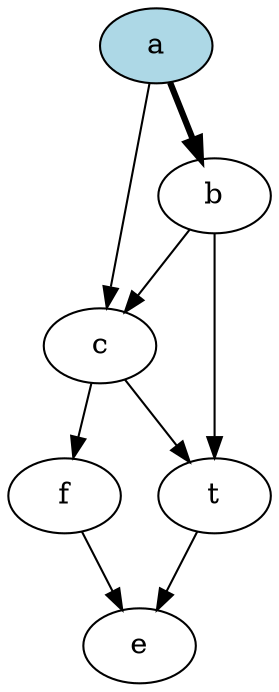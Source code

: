 digraph {
    a [style = filled, fillcolor = lightblue];

    a -> b [penwidth = 3];
    a -> c [];
    b -> t [];
    b -> c [];
    c -> t [];
    c -> f [];
    t -> e [];
    f -> e [];
}
